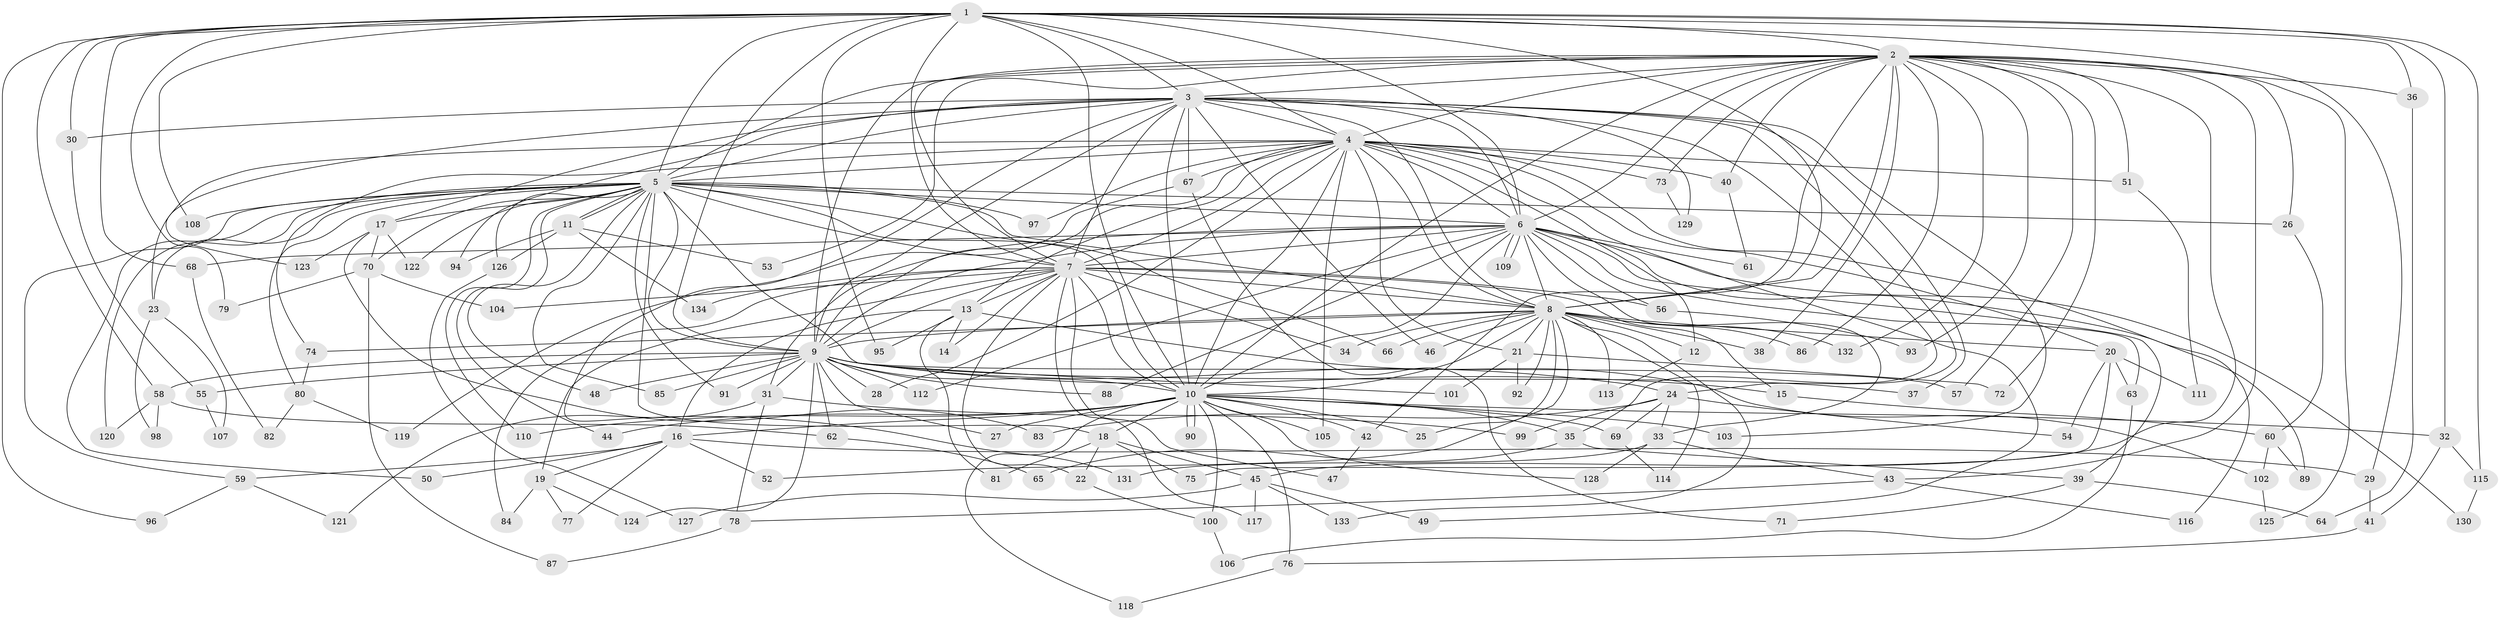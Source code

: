 // coarse degree distribution, {19: 0.028846153846153848, 26: 0.009615384615384616, 24: 0.009615384615384616, 31: 0.009615384615384616, 21: 0.009615384615384616, 38: 0.009615384615384616, 22: 0.009615384615384616, 6: 0.038461538461538464, 3: 0.19230769230769232, 7: 0.009615384615384616, 2: 0.5288461538461539, 5: 0.038461538461538464, 9: 0.019230769230769232, 4: 0.0673076923076923, 1: 0.019230769230769232}
// Generated by graph-tools (version 1.1) at 2025/23/03/03/25 07:23:41]
// undirected, 134 vertices, 293 edges
graph export_dot {
graph [start="1"]
  node [color=gray90,style=filled];
  1;
  2;
  3;
  4;
  5;
  6;
  7;
  8;
  9;
  10;
  11;
  12;
  13;
  14;
  15;
  16;
  17;
  18;
  19;
  20;
  21;
  22;
  23;
  24;
  25;
  26;
  27;
  28;
  29;
  30;
  31;
  32;
  33;
  34;
  35;
  36;
  37;
  38;
  39;
  40;
  41;
  42;
  43;
  44;
  45;
  46;
  47;
  48;
  49;
  50;
  51;
  52;
  53;
  54;
  55;
  56;
  57;
  58;
  59;
  60;
  61;
  62;
  63;
  64;
  65;
  66;
  67;
  68;
  69;
  70;
  71;
  72;
  73;
  74;
  75;
  76;
  77;
  78;
  79;
  80;
  81;
  82;
  83;
  84;
  85;
  86;
  87;
  88;
  89;
  90;
  91;
  92;
  93;
  94;
  95;
  96;
  97;
  98;
  99;
  100;
  101;
  102;
  103;
  104;
  105;
  106;
  107;
  108;
  109;
  110;
  111;
  112;
  113;
  114;
  115;
  116;
  117;
  118;
  119;
  120;
  121;
  122;
  123;
  124;
  125;
  126;
  127;
  128;
  129;
  130;
  131;
  132;
  133;
  134;
  1 -- 2;
  1 -- 3;
  1 -- 4;
  1 -- 5;
  1 -- 6;
  1 -- 7;
  1 -- 8;
  1 -- 9;
  1 -- 10;
  1 -- 29;
  1 -- 30;
  1 -- 32;
  1 -- 36;
  1 -- 58;
  1 -- 68;
  1 -- 79;
  1 -- 95;
  1 -- 96;
  1 -- 108;
  1 -- 115;
  2 -- 3;
  2 -- 4;
  2 -- 5;
  2 -- 6;
  2 -- 7;
  2 -- 8;
  2 -- 9;
  2 -- 10;
  2 -- 26;
  2 -- 36;
  2 -- 38;
  2 -- 40;
  2 -- 42;
  2 -- 43;
  2 -- 45;
  2 -- 51;
  2 -- 53;
  2 -- 57;
  2 -- 72;
  2 -- 73;
  2 -- 86;
  2 -- 93;
  2 -- 125;
  2 -- 132;
  3 -- 4;
  3 -- 5;
  3 -- 6;
  3 -- 7;
  3 -- 8;
  3 -- 9;
  3 -- 10;
  3 -- 17;
  3 -- 24;
  3 -- 30;
  3 -- 35;
  3 -- 37;
  3 -- 46;
  3 -- 67;
  3 -- 94;
  3 -- 103;
  3 -- 123;
  3 -- 129;
  3 -- 131;
  4 -- 5;
  4 -- 6;
  4 -- 7;
  4 -- 8;
  4 -- 9;
  4 -- 10;
  4 -- 12;
  4 -- 13;
  4 -- 20;
  4 -- 21;
  4 -- 23;
  4 -- 28;
  4 -- 40;
  4 -- 49;
  4 -- 51;
  4 -- 67;
  4 -- 73;
  4 -- 74;
  4 -- 97;
  4 -- 105;
  4 -- 116;
  5 -- 6;
  5 -- 7;
  5 -- 8;
  5 -- 9;
  5 -- 10;
  5 -- 11;
  5 -- 11;
  5 -- 17;
  5 -- 18;
  5 -- 23;
  5 -- 26;
  5 -- 44;
  5 -- 48;
  5 -- 50;
  5 -- 59;
  5 -- 66;
  5 -- 70;
  5 -- 80;
  5 -- 85;
  5 -- 91;
  5 -- 97;
  5 -- 101;
  5 -- 108;
  5 -- 110;
  5 -- 120;
  5 -- 122;
  5 -- 126;
  6 -- 7;
  6 -- 8;
  6 -- 9;
  6 -- 10;
  6 -- 31;
  6 -- 33;
  6 -- 39;
  6 -- 56;
  6 -- 61;
  6 -- 63;
  6 -- 68;
  6 -- 88;
  6 -- 89;
  6 -- 109;
  6 -- 109;
  6 -- 112;
  6 -- 130;
  7 -- 8;
  7 -- 9;
  7 -- 10;
  7 -- 13;
  7 -- 14;
  7 -- 15;
  7 -- 19;
  7 -- 22;
  7 -- 34;
  7 -- 47;
  7 -- 56;
  7 -- 84;
  7 -- 104;
  7 -- 117;
  7 -- 134;
  8 -- 9;
  8 -- 10;
  8 -- 12;
  8 -- 20;
  8 -- 21;
  8 -- 25;
  8 -- 34;
  8 -- 38;
  8 -- 46;
  8 -- 52;
  8 -- 66;
  8 -- 74;
  8 -- 86;
  8 -- 92;
  8 -- 113;
  8 -- 114;
  8 -- 132;
  8 -- 133;
  9 -- 10;
  9 -- 15;
  9 -- 24;
  9 -- 27;
  9 -- 28;
  9 -- 31;
  9 -- 37;
  9 -- 48;
  9 -- 55;
  9 -- 57;
  9 -- 58;
  9 -- 62;
  9 -- 85;
  9 -- 88;
  9 -- 91;
  9 -- 112;
  9 -- 124;
  10 -- 16;
  10 -- 18;
  10 -- 25;
  10 -- 27;
  10 -- 32;
  10 -- 35;
  10 -- 42;
  10 -- 44;
  10 -- 69;
  10 -- 76;
  10 -- 90;
  10 -- 90;
  10 -- 100;
  10 -- 103;
  10 -- 105;
  10 -- 110;
  10 -- 118;
  10 -- 128;
  11 -- 53;
  11 -- 94;
  11 -- 126;
  11 -- 134;
  12 -- 113;
  13 -- 14;
  13 -- 16;
  13 -- 81;
  13 -- 95;
  13 -- 102;
  15 -- 60;
  16 -- 19;
  16 -- 29;
  16 -- 50;
  16 -- 52;
  16 -- 59;
  16 -- 77;
  17 -- 70;
  17 -- 83;
  17 -- 122;
  17 -- 123;
  18 -- 22;
  18 -- 45;
  18 -- 75;
  18 -- 81;
  19 -- 77;
  19 -- 84;
  19 -- 124;
  20 -- 54;
  20 -- 63;
  20 -- 75;
  20 -- 111;
  21 -- 72;
  21 -- 92;
  21 -- 101;
  22 -- 100;
  23 -- 98;
  23 -- 107;
  24 -- 33;
  24 -- 54;
  24 -- 69;
  24 -- 83;
  24 -- 99;
  26 -- 60;
  29 -- 41;
  30 -- 55;
  31 -- 78;
  31 -- 99;
  31 -- 121;
  32 -- 41;
  32 -- 115;
  33 -- 43;
  33 -- 128;
  33 -- 131;
  35 -- 39;
  35 -- 65;
  36 -- 64;
  39 -- 64;
  39 -- 71;
  40 -- 61;
  41 -- 76;
  42 -- 47;
  43 -- 78;
  43 -- 116;
  45 -- 49;
  45 -- 117;
  45 -- 127;
  45 -- 133;
  51 -- 111;
  55 -- 107;
  56 -- 93;
  58 -- 62;
  58 -- 98;
  58 -- 120;
  59 -- 96;
  59 -- 121;
  60 -- 89;
  60 -- 102;
  62 -- 65;
  63 -- 106;
  67 -- 71;
  67 -- 119;
  68 -- 82;
  69 -- 114;
  70 -- 79;
  70 -- 87;
  70 -- 104;
  73 -- 129;
  74 -- 80;
  76 -- 118;
  78 -- 87;
  80 -- 82;
  80 -- 119;
  100 -- 106;
  102 -- 125;
  115 -- 130;
  126 -- 127;
}
